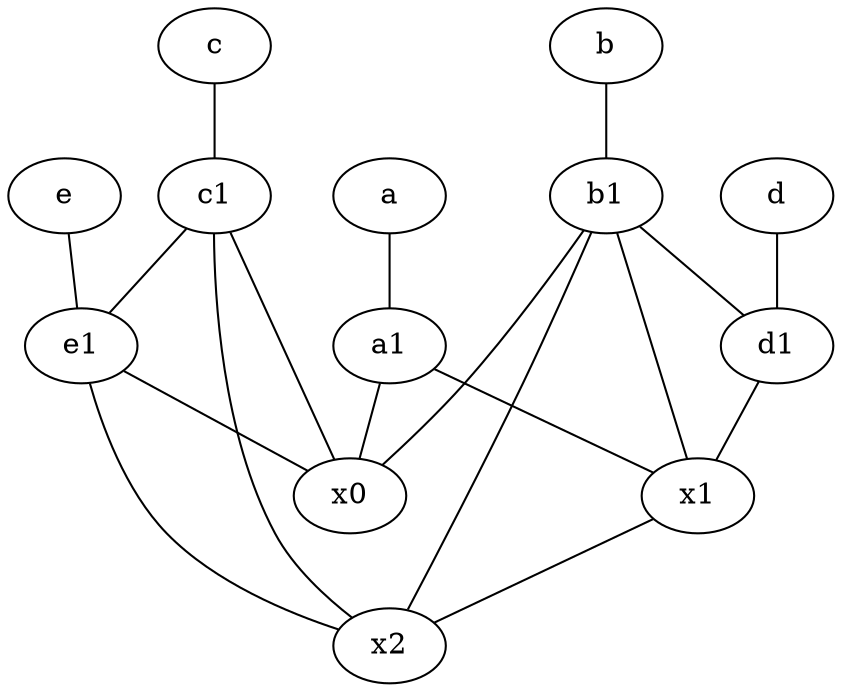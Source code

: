 graph {
	node [labelfontsize=50]
	a [labelfontsize=50 pos="8,2!"]
	x1 [labelfontsize=50]
	e [labelfontsize=50 pos="7,9!"]
	b [labelfontsize=50 pos="10,4!"]
	d1 [labelfontsize=50 pos="3,5!"]
	x2 [labelfontsize=50]
	c1 [labelfontsize=50 pos="4.5,3!"]
	e1 [labelfontsize=50 pos="7,7!"]
	x0 [labelfontsize=50]
	c [labelfontsize=50 pos="4.5,2!"]
	a1 [labelfontsize=50 pos="8,3!"]
	b1 [labelfontsize=50 pos="9,4!"]
	d [labelfontsize=50 pos="2,5!"]
	b1 -- x1
	c1 -- x2
	c -- c1
	b1 -- x0
	a -- a1
	a1 -- x0
	a1 -- x1
	d1 -- x1
	e1 -- x0
	b1 -- x2
	x1 -- x2
	e -- e1
	d -- d1
	b -- b1
	b1 -- d1
	e1 -- x2
	c1 -- x0
	c1 -- e1
}
